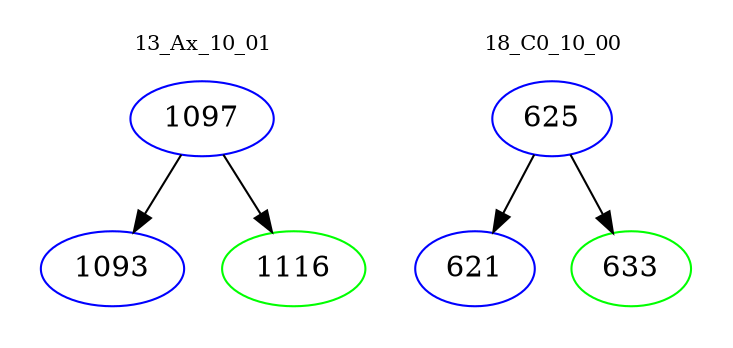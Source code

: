 digraph{
subgraph cluster_0 {
color = white
label = "13_Ax_10_01";
fontsize=10;
T0_1097 [label="1097", color="blue"]
T0_1097 -> T0_1093 [color="black"]
T0_1093 [label="1093", color="blue"]
T0_1097 -> T0_1116 [color="black"]
T0_1116 [label="1116", color="green"]
}
subgraph cluster_1 {
color = white
label = "18_C0_10_00";
fontsize=10;
T1_625 [label="625", color="blue"]
T1_625 -> T1_621 [color="black"]
T1_621 [label="621", color="blue"]
T1_625 -> T1_633 [color="black"]
T1_633 [label="633", color="green"]
}
}
